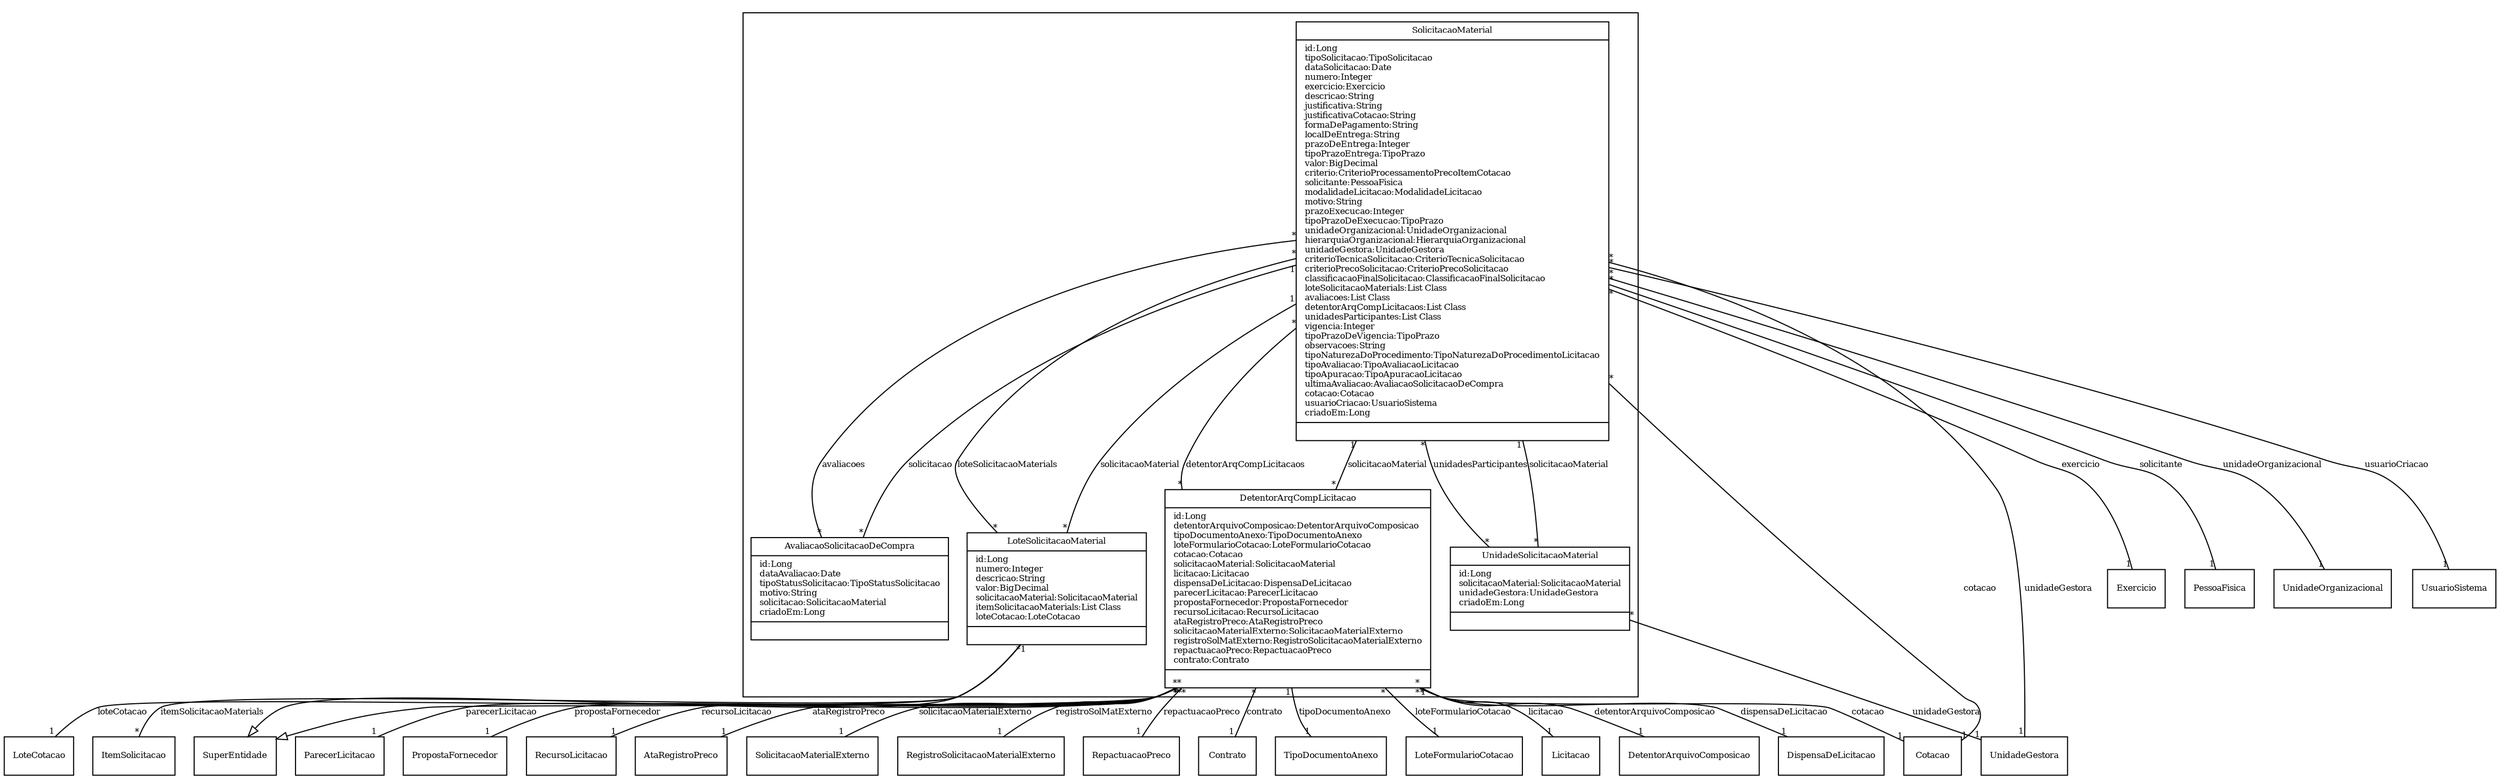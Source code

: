 digraph G{
fontname = "Times-Roman"
fontsize = 8

node [
        fontname = "Times-Roman"
        fontsize = 8
        shape = "record"
]

edge [
        fontname = "Times-Roman"
        fontsize = 8
]

subgraph clusterSOLICITACAO_DE_COMPRA__LICITACAO
{
SolicitacaoMaterial [label = "{SolicitacaoMaterial|id:Long\ltipoSolicitacao:TipoSolicitacao\ldataSolicitacao:Date\lnumero:Integer\lexercicio:Exercicio\ldescricao:String\ljustificativa:String\ljustificativaCotacao:String\lformaDePagamento:String\llocalDeEntrega:String\lprazoDeEntrega:Integer\ltipoPrazoEntrega:TipoPrazo\lvalor:BigDecimal\lcriterio:CriterioProcessamentoPrecoItemCotacao\lsolicitante:PessoaFisica\lmodalidadeLicitacao:ModalidadeLicitacao\lmotivo:String\lprazoExecucao:Integer\ltipoPrazoDeExecucao:TipoPrazo\lunidadeOrganizacional:UnidadeOrganizacional\lhierarquiaOrganizacional:HierarquiaOrganizacional\lunidadeGestora:UnidadeGestora\lcriterioTecnicaSolicitacao:CriterioTecnicaSolicitacao\lcriterioPrecoSolicitacao:CriterioPrecoSolicitacao\lclassificacaoFinalSolicitacao:ClassificacaoFinalSolicitacao\lloteSolicitacaoMaterials:List Class\lavaliacoes:List Class\ldetentorArqCompLicitacaos:List Class\lunidadesParticipantes:List Class\lvigencia:Integer\ltipoPrazoDeVigencia:TipoPrazo\lobservacoes:String\ltipoNaturezaDoProcedimento:TipoNaturezaDoProcedimentoLicitacao\ltipoAvaliacao:TipoAvaliacaoLicitacao\ltipoApuracao:TipoApuracaoLicitacao\lultimaAvaliacao:AvaliacaoSolicitacaoDeCompra\lcotacao:Cotacao\lusuarioCriacao:UsuarioSistema\lcriadoEm:Long\l|\l}"]
LoteSolicitacaoMaterial [label = "{LoteSolicitacaoMaterial|id:Long\lnumero:Integer\ldescricao:String\lvalor:BigDecimal\lsolicitacaoMaterial:SolicitacaoMaterial\litemSolicitacaoMaterials:List Class\lloteCotacao:LoteCotacao\l|\l}"]
AvaliacaoSolicitacaoDeCompra [label = "{AvaliacaoSolicitacaoDeCompra|id:Long\ldataAvaliacao:Date\ltipoStatusSolicitacao:TipoStatusSolicitacao\lmotivo:String\lsolicitacao:SolicitacaoMaterial\lcriadoEm:Long\l|\l}"]
DetentorArqCompLicitacao [label = "{DetentorArqCompLicitacao|id:Long\ldetentorArquivoComposicao:DetentorArquivoComposicao\ltipoDocumentoAnexo:TipoDocumentoAnexo\lloteFormularioCotacao:LoteFormularioCotacao\lcotacao:Cotacao\lsolicitacaoMaterial:SolicitacaoMaterial\llicitacao:Licitacao\ldispensaDeLicitacao:DispensaDeLicitacao\lparecerLicitacao:ParecerLicitacao\lpropostaFornecedor:PropostaFornecedor\lrecursoLicitacao:RecursoLicitacao\lataRegistroPreco:AtaRegistroPreco\lsolicitacaoMaterialExterno:SolicitacaoMaterialExterno\lregistroSolMatExterno:RegistroSolicitacaoMaterialExterno\lrepactuacaoPreco:RepactuacaoPreco\lcontrato:Contrato\l|\l}"]
UnidadeSolicitacaoMaterial [label = "{UnidadeSolicitacaoMaterial|id:Long\lsolicitacaoMaterial:SolicitacaoMaterial\lunidadeGestora:UnidadeGestora\lcriadoEm:Long\l|\l}"]
}
edge [arrowhead = "none" headlabel = "1" taillabel = "*"] SolicitacaoMaterial -> Exercicio [label = "exercicio"]
edge [arrowhead = "none" headlabel = "1" taillabel = "*"] SolicitacaoMaterial -> PessoaFisica [label = "solicitante"]
edge [arrowhead = "none" headlabel = "1" taillabel = "*"] SolicitacaoMaterial -> UnidadeOrganizacional [label = "unidadeOrganizacional"]
edge [arrowhead = "none" headlabel = "1" taillabel = "*"] SolicitacaoMaterial -> UnidadeGestora [label = "unidadeGestora"]
edge [arrowhead = "none" headlabel = "*" taillabel = "*"] SolicitacaoMaterial -> LoteSolicitacaoMaterial [label = "loteSolicitacaoMaterials"]
edge [arrowhead = "none" headlabel = "*" taillabel = "*"] SolicitacaoMaterial -> AvaliacaoSolicitacaoDeCompra [label = "avaliacoes"]
edge [arrowhead = "none" headlabel = "*" taillabel = "*"] SolicitacaoMaterial -> DetentorArqCompLicitacao [label = "detentorArqCompLicitacaos"]
edge [arrowhead = "none" headlabel = "*" taillabel = "*"] SolicitacaoMaterial -> UnidadeSolicitacaoMaterial [label = "unidadesParticipantes"]
edge [arrowhead = "none" headlabel = "1" taillabel = "*"] SolicitacaoMaterial -> Cotacao [label = "cotacao"]
edge [arrowhead = "none" headlabel = "1" taillabel = "*"] SolicitacaoMaterial -> UsuarioSistema [label = "usuarioCriacao"]
edge [arrowhead = "none" headlabel = "1" taillabel = "*"] LoteSolicitacaoMaterial -> SolicitacaoMaterial [label = "solicitacaoMaterial"]
edge [arrowhead = "none" headlabel = "*" taillabel = "*"] LoteSolicitacaoMaterial -> ItemSolicitacao [label = "itemSolicitacaoMaterials"]
edge [arrowhead = "none" headlabel = "1" taillabel = "1"] LoteSolicitacaoMaterial -> LoteCotacao [label = "loteCotacao"]
edge [ arrowhead = "empty" headlabel = "" taillabel = ""] LoteSolicitacaoMaterial -> SuperEntidade
edge [arrowhead = "none" headlabel = "1" taillabel = "*"] AvaliacaoSolicitacaoDeCompra -> SolicitacaoMaterial [label = "solicitacao"]
edge [arrowhead = "none" headlabel = "1" taillabel = "1"] DetentorArqCompLicitacao -> DetentorArquivoComposicao [label = "detentorArquivoComposicao"]
edge [arrowhead = "none" headlabel = "1" taillabel = "1"] DetentorArqCompLicitacao -> TipoDocumentoAnexo [label = "tipoDocumentoAnexo"]
edge [arrowhead = "none" headlabel = "1" taillabel = "*"] DetentorArqCompLicitacao -> LoteFormularioCotacao [label = "loteFormularioCotacao"]
edge [arrowhead = "none" headlabel = "1" taillabel = "*"] DetentorArqCompLicitacao -> Cotacao [label = "cotacao"]
edge [arrowhead = "none" headlabel = "1" taillabel = "*"] DetentorArqCompLicitacao -> SolicitacaoMaterial [label = "solicitacaoMaterial"]
edge [arrowhead = "none" headlabel = "1" taillabel = "*"] DetentorArqCompLicitacao -> Licitacao [label = "licitacao"]
edge [arrowhead = "none" headlabel = "1" taillabel = "*"] DetentorArqCompLicitacao -> DispensaDeLicitacao [label = "dispensaDeLicitacao"]
edge [arrowhead = "none" headlabel = "1" taillabel = "*"] DetentorArqCompLicitacao -> ParecerLicitacao [label = "parecerLicitacao"]
edge [arrowhead = "none" headlabel = "1" taillabel = "*"] DetentorArqCompLicitacao -> PropostaFornecedor [label = "propostaFornecedor"]
edge [arrowhead = "none" headlabel = "1" taillabel = "*"] DetentorArqCompLicitacao -> RecursoLicitacao [label = "recursoLicitacao"]
edge [arrowhead = "none" headlabel = "1" taillabel = "*"] DetentorArqCompLicitacao -> AtaRegistroPreco [label = "ataRegistroPreco"]
edge [arrowhead = "none" headlabel = "1" taillabel = "*"] DetentorArqCompLicitacao -> SolicitacaoMaterialExterno [label = "solicitacaoMaterialExterno"]
edge [arrowhead = "none" headlabel = "1" taillabel = "*"] DetentorArqCompLicitacao -> RegistroSolicitacaoMaterialExterno [label = "registroSolMatExterno"]
edge [arrowhead = "none" headlabel = "1" taillabel = "*"] DetentorArqCompLicitacao -> RepactuacaoPreco [label = "repactuacaoPreco"]
edge [arrowhead = "none" headlabel = "1" taillabel = "*"] DetentorArqCompLicitacao -> Contrato [label = "contrato"]
edge [ arrowhead = "empty" headlabel = "" taillabel = ""] DetentorArqCompLicitacao -> SuperEntidade
edge [arrowhead = "none" headlabel = "1" taillabel = "*"] UnidadeSolicitacaoMaterial -> SolicitacaoMaterial [label = "solicitacaoMaterial"]
edge [arrowhead = "none" headlabel = "1" taillabel = "*"] UnidadeSolicitacaoMaterial -> UnidadeGestora [label = "unidadeGestora"]
}
